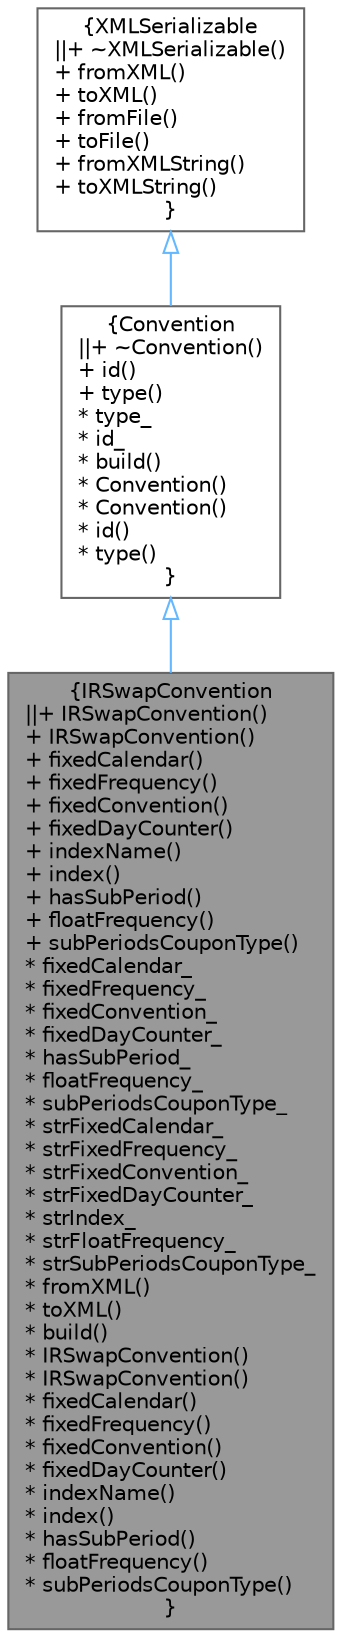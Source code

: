 digraph "IRSwapConvention"
{
 // INTERACTIVE_SVG=YES
 // LATEX_PDF_SIZE
  bgcolor="transparent";
  edge [fontname=Helvetica,fontsize=10,labelfontname=Helvetica,labelfontsize=10];
  node [fontname=Helvetica,fontsize=10,shape=box,height=0.2,width=0.4];
  Node1 [label="{IRSwapConvention\n||+ IRSwapConvention()\l+ IRSwapConvention()\l+ fixedCalendar()\l+ fixedFrequency()\l+ fixedConvention()\l+ fixedDayCounter()\l+ indexName()\l+ index()\l+ hasSubPeriod()\l+ floatFrequency()\l+ subPeriodsCouponType()\l* fixedCalendar_\l* fixedFrequency_\l* fixedConvention_\l* fixedDayCounter_\l* hasSubPeriod_\l* floatFrequency_\l* subPeriodsCouponType_\l* strFixedCalendar_\l* strFixedFrequency_\l* strFixedConvention_\l* strFixedDayCounter_\l* strIndex_\l* strFloatFrequency_\l* strSubPeriodsCouponType_\l* fromXML()\l* toXML()\l* build()\l* IRSwapConvention()\l* IRSwapConvention()\l* fixedCalendar()\l* fixedFrequency()\l* fixedConvention()\l* fixedDayCounter()\l* indexName()\l* index()\l* hasSubPeriod()\l* floatFrequency()\l* subPeriodsCouponType()\l}",height=0.2,width=0.4,color="gray40", fillcolor="grey60", style="filled", fontcolor="black",tooltip="Container for storing Interest Rate Swap conventions."];
  Node2 -> Node1 [dir="back",color="steelblue1",style="solid",arrowtail="onormal"];
  Node2 [label="{Convention\n||+ ~Convention()\l+ id()\l+ type()\l* type_\l* id_\l* build()\l* Convention()\l* Convention()\l* id()\l* type()\l}",height=0.2,width=0.4,color="gray40", fillcolor="white", style="filled",URL="$classore_1_1data_1_1_convention.html",tooltip="Abstract base class for convention objects."];
  Node3 -> Node2 [dir="back",color="steelblue1",style="solid",arrowtail="onormal"];
  Node3 [label="{XMLSerializable\n||+ ~XMLSerializable()\l+ fromXML()\l+ toXML()\l+ fromFile()\l+ toFile()\l+ fromXMLString()\l+ toXMLString()\l}",height=0.2,width=0.4,color="gray40", fillcolor="white", style="filled",URL="$classore_1_1data_1_1_x_m_l_serializable.html",tooltip="Base class for all serializable classes."];
}
